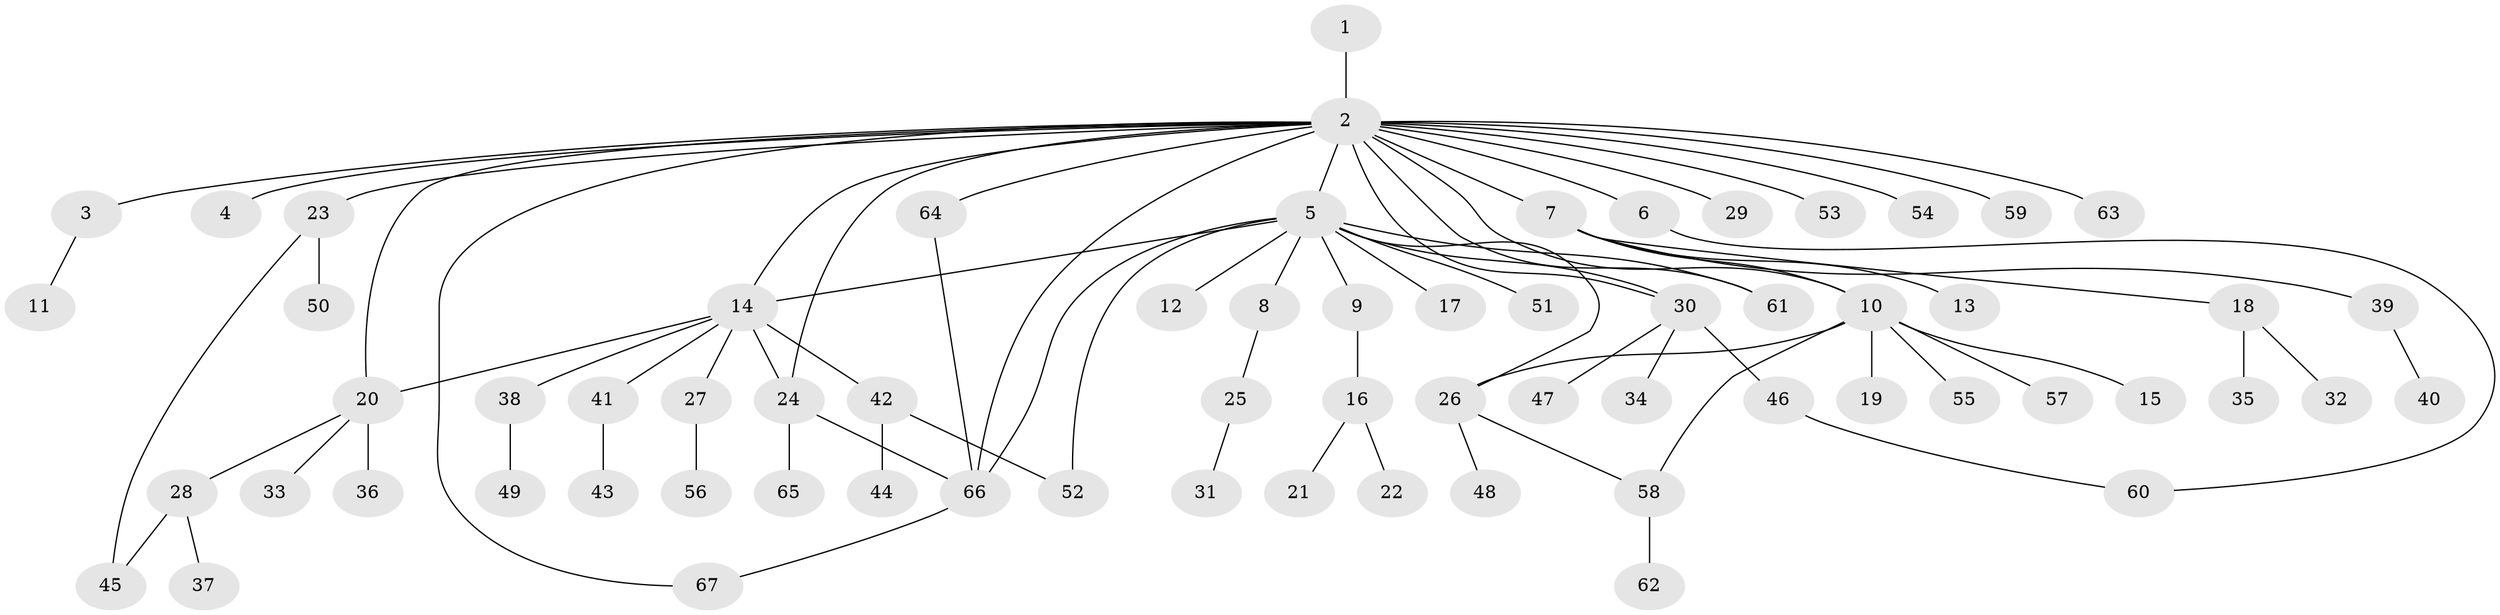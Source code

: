 // Generated by graph-tools (version 1.1) at 2025/49/03/09/25 03:49:54]
// undirected, 67 vertices, 81 edges
graph export_dot {
graph [start="1"]
  node [color=gray90,style=filled];
  1;
  2;
  3;
  4;
  5;
  6;
  7;
  8;
  9;
  10;
  11;
  12;
  13;
  14;
  15;
  16;
  17;
  18;
  19;
  20;
  21;
  22;
  23;
  24;
  25;
  26;
  27;
  28;
  29;
  30;
  31;
  32;
  33;
  34;
  35;
  36;
  37;
  38;
  39;
  40;
  41;
  42;
  43;
  44;
  45;
  46;
  47;
  48;
  49;
  50;
  51;
  52;
  53;
  54;
  55;
  56;
  57;
  58;
  59;
  60;
  61;
  62;
  63;
  64;
  65;
  66;
  67;
  1 -- 2;
  2 -- 3;
  2 -- 4;
  2 -- 5;
  2 -- 6;
  2 -- 7;
  2 -- 10;
  2 -- 14;
  2 -- 20;
  2 -- 23;
  2 -- 24;
  2 -- 29;
  2 -- 30;
  2 -- 53;
  2 -- 54;
  2 -- 59;
  2 -- 61;
  2 -- 63;
  2 -- 64;
  2 -- 66;
  2 -- 67;
  3 -- 11;
  5 -- 8;
  5 -- 9;
  5 -- 12;
  5 -- 14;
  5 -- 17;
  5 -- 26;
  5 -- 30;
  5 -- 51;
  5 -- 52;
  5 -- 61;
  5 -- 66;
  6 -- 60;
  7 -- 10;
  7 -- 13;
  7 -- 18;
  7 -- 39;
  8 -- 25;
  9 -- 16;
  10 -- 15;
  10 -- 19;
  10 -- 26;
  10 -- 55;
  10 -- 57;
  10 -- 58;
  14 -- 20;
  14 -- 24;
  14 -- 27;
  14 -- 38;
  14 -- 41;
  14 -- 42;
  16 -- 21;
  16 -- 22;
  18 -- 32;
  18 -- 35;
  20 -- 28;
  20 -- 33;
  20 -- 36;
  23 -- 45;
  23 -- 50;
  24 -- 65;
  24 -- 66;
  25 -- 31;
  26 -- 48;
  26 -- 58;
  27 -- 56;
  28 -- 37;
  28 -- 45;
  30 -- 34;
  30 -- 46;
  30 -- 47;
  38 -- 49;
  39 -- 40;
  41 -- 43;
  42 -- 44;
  42 -- 52;
  46 -- 60;
  58 -- 62;
  64 -- 66;
  66 -- 67;
}
